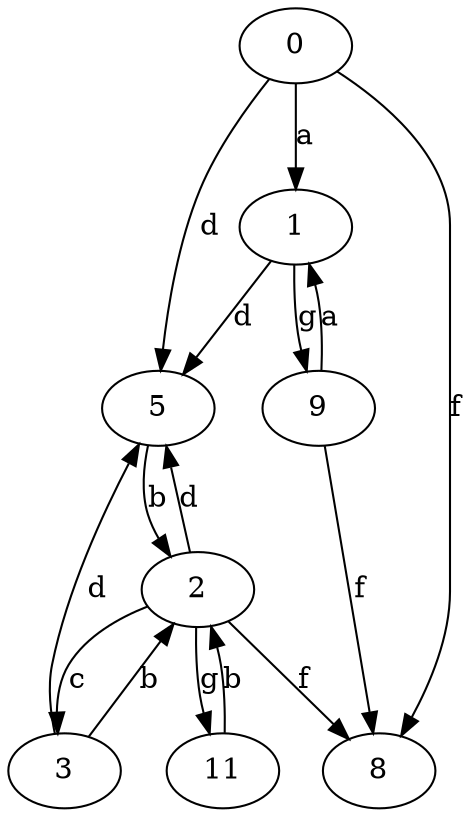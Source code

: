 strict digraph  {
0;
1;
2;
3;
5;
8;
9;
11;
0 -> 1  [label=a];
0 -> 5  [label=d];
0 -> 8  [label=f];
1 -> 5  [label=d];
1 -> 9  [label=g];
2 -> 3  [label=c];
2 -> 5  [label=d];
2 -> 8  [label=f];
2 -> 11  [label=g];
3 -> 2  [label=b];
3 -> 5  [label=d];
5 -> 2  [label=b];
9 -> 1  [label=a];
9 -> 8  [label=f];
11 -> 2  [label=b];
}
